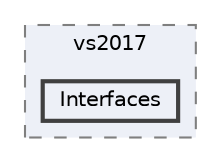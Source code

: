 digraph "D:/Uni/CMP208/Hellwatch/build/vs2017/Interfaces"
{
 // LATEX_PDF_SIZE
  bgcolor="transparent";
  edge [fontname=Helvetica,fontsize=10,labelfontname=Helvetica,labelfontsize=10];
  node [fontname=Helvetica,fontsize=10,shape=box,height=0.2,width=0.4];
  compound=true
  subgraph clusterdir_8bceb31512fbf37cf44d454a95859b1c {
    graph [ bgcolor="#edf0f7", pencolor="grey50", label="vs2017", fontname=Helvetica,fontsize=10 style="filled,dashed", URL="dir_8bceb31512fbf37cf44d454a95859b1c.html",tooltip=""]
  dir_d38e094d59747ac109f8f0e7aad2480d [label="Interfaces", fillcolor="#edf0f7", color="grey25", style="filled,bold", URL="dir_d38e094d59747ac109f8f0e7aad2480d.html",tooltip=""];
  }
}
